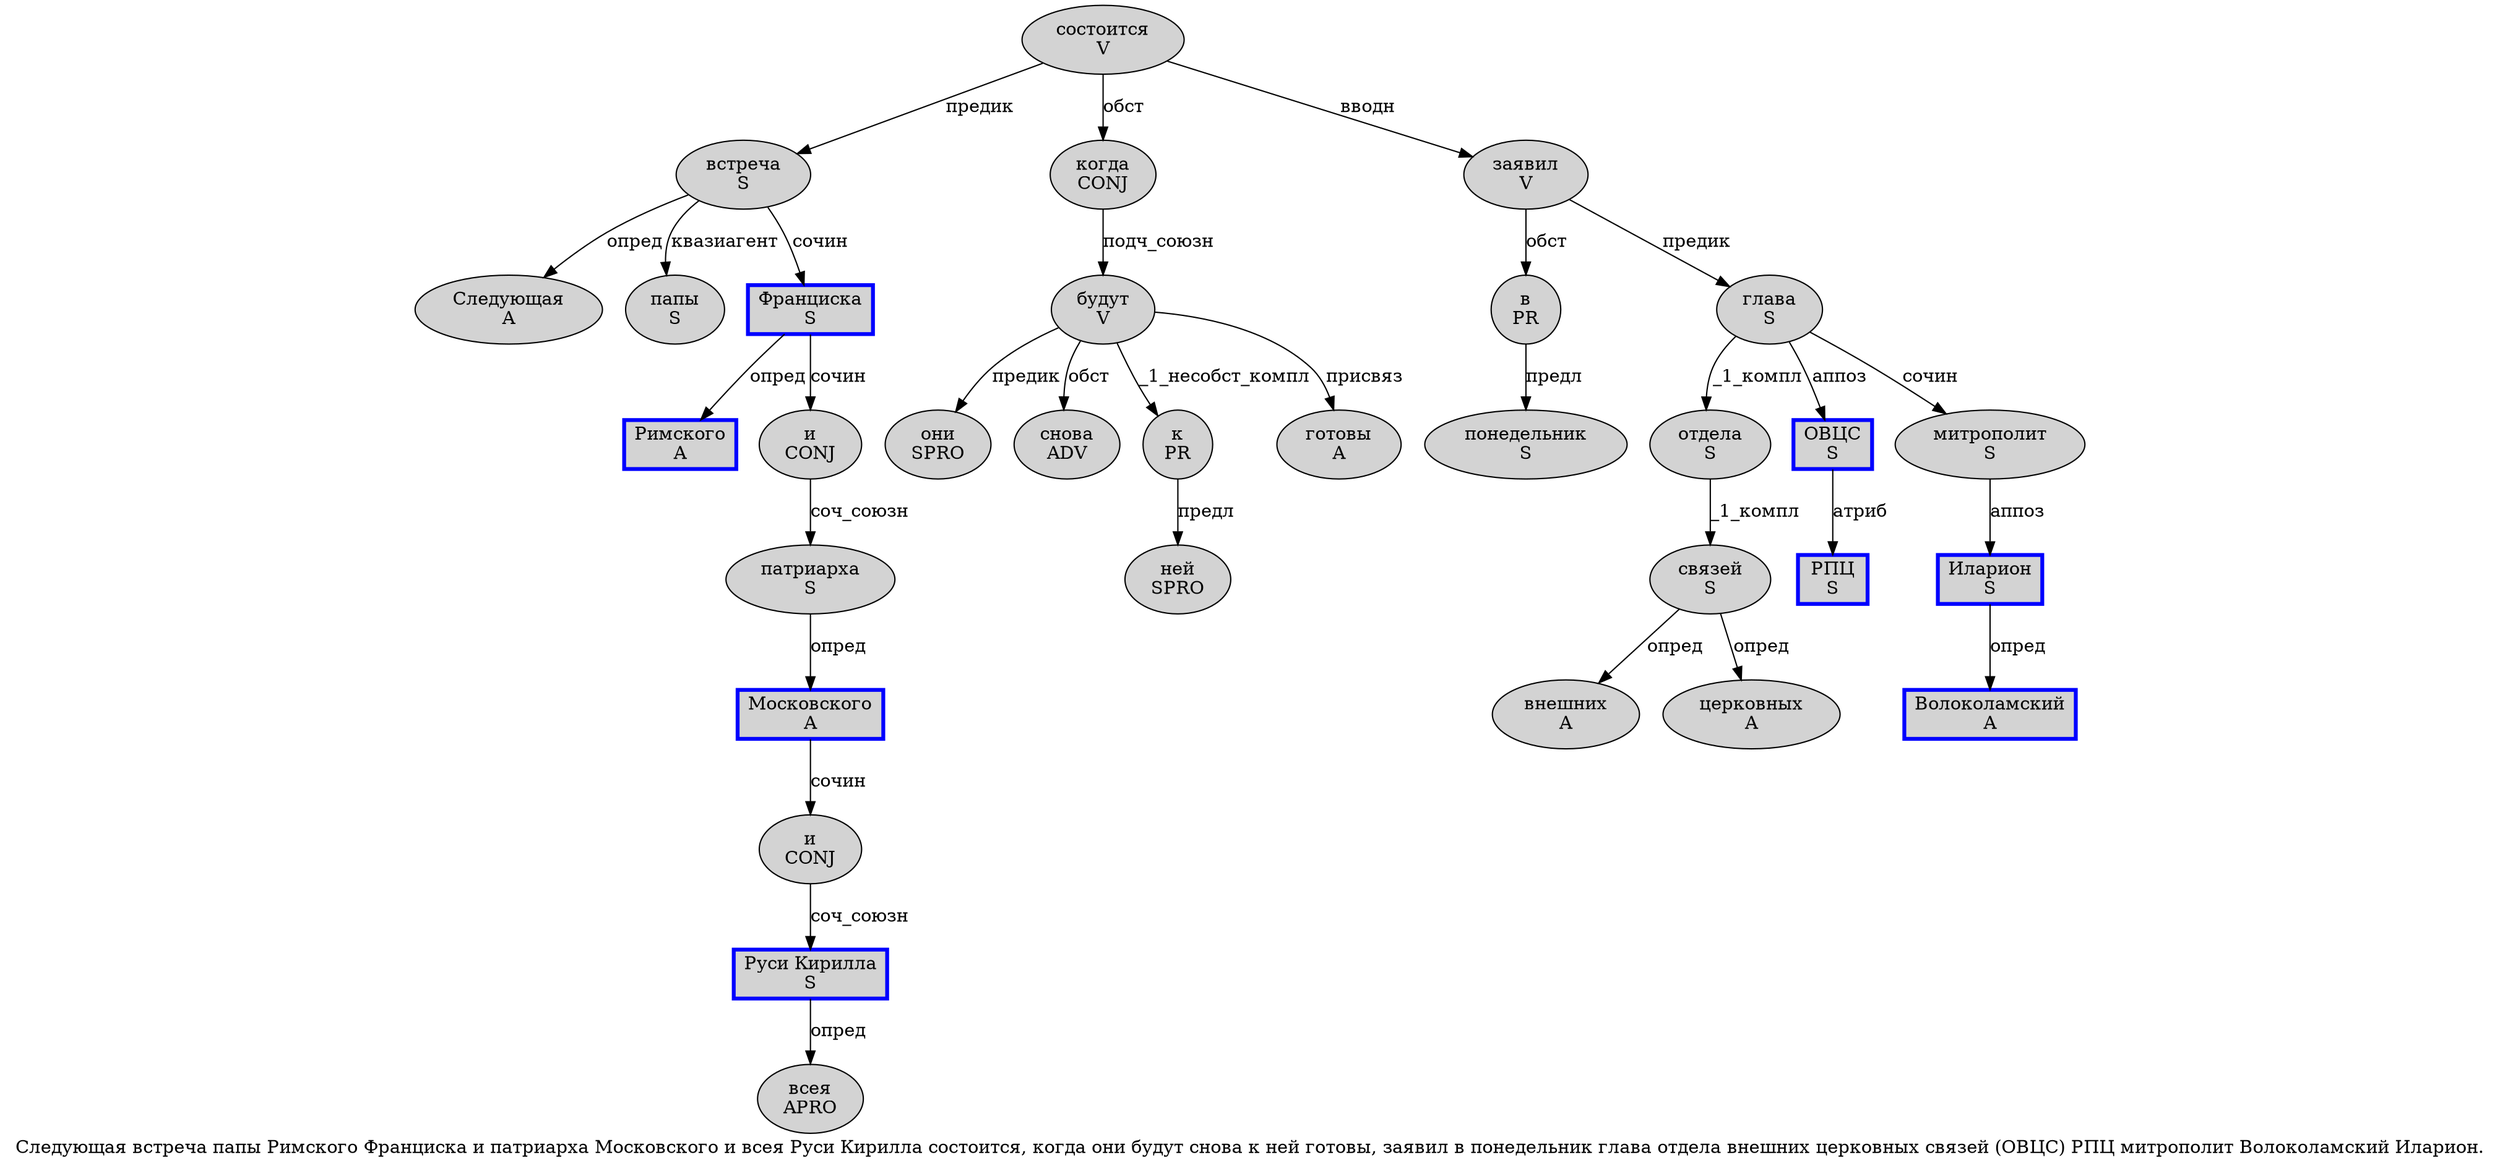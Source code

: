 digraph SENTENCE_207 {
	graph [label="Следующая встреча папы Римского Франциска и патриарха Московского и всея Руси Кирилла состоится, когда они будут снова к ней готовы, заявил в понедельник глава отдела внешних церковных связей (ОВЦС) РПЦ митрополит Волоколамский Иларион."]
	node [style=filled]
		0 [label="Следующая
A" color="" fillcolor=lightgray penwidth=1 shape=ellipse]
		1 [label="встреча
S" color="" fillcolor=lightgray penwidth=1 shape=ellipse]
		2 [label="папы
S" color="" fillcolor=lightgray penwidth=1 shape=ellipse]
		3 [label="Римского
A" color=blue fillcolor=lightgray penwidth=3 shape=box]
		4 [label="Франциска
S" color=blue fillcolor=lightgray penwidth=3 shape=box]
		5 [label="и
CONJ" color="" fillcolor=lightgray penwidth=1 shape=ellipse]
		6 [label="патриарха
S" color="" fillcolor=lightgray penwidth=1 shape=ellipse]
		7 [label="Московского
A" color=blue fillcolor=lightgray penwidth=3 shape=box]
		8 [label="и
CONJ" color="" fillcolor=lightgray penwidth=1 shape=ellipse]
		9 [label="всея
APRO" color="" fillcolor=lightgray penwidth=1 shape=ellipse]
		10 [label="Руси Кирилла
S" color=blue fillcolor=lightgray penwidth=3 shape=box]
		11 [label="состоится
V" color="" fillcolor=lightgray penwidth=1 shape=ellipse]
		13 [label="когда
CONJ" color="" fillcolor=lightgray penwidth=1 shape=ellipse]
		14 [label="они
SPRO" color="" fillcolor=lightgray penwidth=1 shape=ellipse]
		15 [label="будут
V" color="" fillcolor=lightgray penwidth=1 shape=ellipse]
		16 [label="снова
ADV" color="" fillcolor=lightgray penwidth=1 shape=ellipse]
		17 [label="к
PR" color="" fillcolor=lightgray penwidth=1 shape=ellipse]
		18 [label="ней
SPRO" color="" fillcolor=lightgray penwidth=1 shape=ellipse]
		19 [label="готовы
A" color="" fillcolor=lightgray penwidth=1 shape=ellipse]
		21 [label="заявил
V" color="" fillcolor=lightgray penwidth=1 shape=ellipse]
		22 [label="в
PR" color="" fillcolor=lightgray penwidth=1 shape=ellipse]
		23 [label="понедельник
S" color="" fillcolor=lightgray penwidth=1 shape=ellipse]
		24 [label="глава
S" color="" fillcolor=lightgray penwidth=1 shape=ellipse]
		25 [label="отдела
S" color="" fillcolor=lightgray penwidth=1 shape=ellipse]
		26 [label="внешних
A" color="" fillcolor=lightgray penwidth=1 shape=ellipse]
		27 [label="церковных
A" color="" fillcolor=lightgray penwidth=1 shape=ellipse]
		28 [label="связей
S" color="" fillcolor=lightgray penwidth=1 shape=ellipse]
		30 [label="ОВЦС
S" color=blue fillcolor=lightgray penwidth=3 shape=box]
		32 [label="РПЦ
S" color=blue fillcolor=lightgray penwidth=3 shape=box]
		33 [label="митрополит
S" color="" fillcolor=lightgray penwidth=1 shape=ellipse]
		34 [label="Волоколамский
A" color=blue fillcolor=lightgray penwidth=3 shape=box]
		35 [label="Иларион
S" color=blue fillcolor=lightgray penwidth=3 shape=box]
			1 -> 0 [label="опред"]
			1 -> 2 [label="квазиагент"]
			1 -> 4 [label="сочин"]
			21 -> 22 [label="обст"]
			21 -> 24 [label="предик"]
			11 -> 1 [label="предик"]
			11 -> 13 [label="обст"]
			11 -> 21 [label="вводн"]
			15 -> 14 [label="предик"]
			15 -> 16 [label="обст"]
			15 -> 17 [label="_1_несобст_компл"]
			15 -> 19 [label="присвяз"]
			13 -> 15 [label="подч_союзн"]
			28 -> 26 [label="опред"]
			28 -> 27 [label="опред"]
			22 -> 23 [label="предл"]
			35 -> 34 [label="опред"]
			30 -> 32 [label="атриб"]
			24 -> 25 [label="_1_компл"]
			24 -> 30 [label="аппоз"]
			24 -> 33 [label="сочин"]
			8 -> 10 [label="соч_союзн"]
			17 -> 18 [label="предл"]
			6 -> 7 [label="опред"]
			25 -> 28 [label="_1_компл"]
			5 -> 6 [label="соч_союзн"]
			4 -> 3 [label="опред"]
			4 -> 5 [label="сочин"]
			33 -> 35 [label="аппоз"]
			10 -> 9 [label="опред"]
			7 -> 8 [label="сочин"]
}